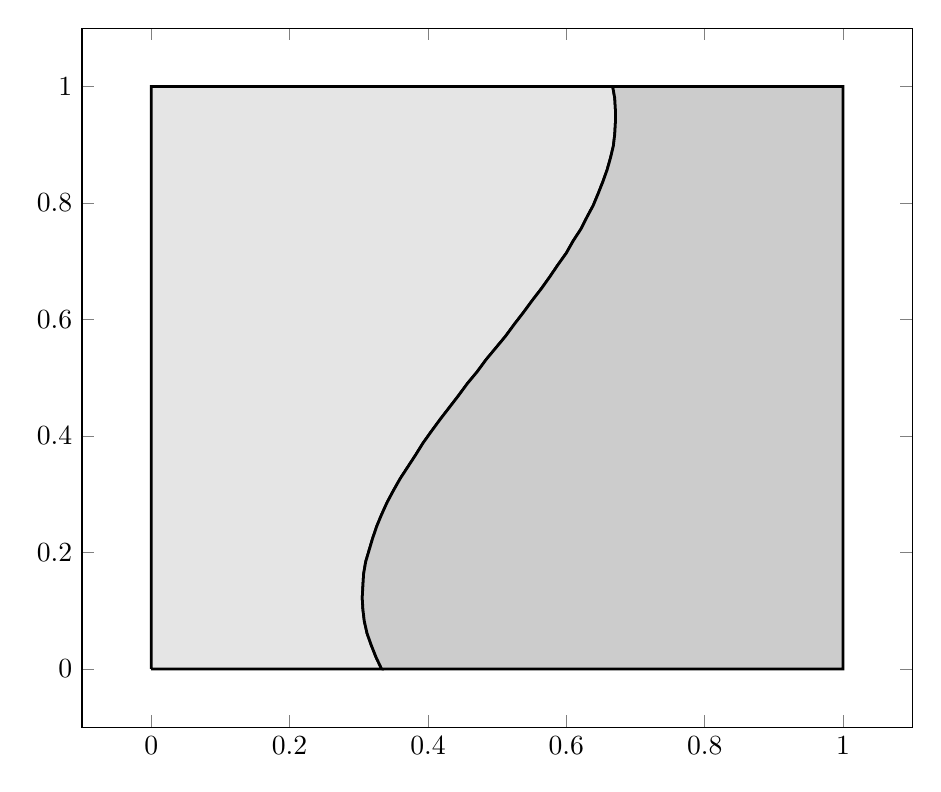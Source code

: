 \begin{tikzpicture}%
\begin{axis}[width=1\textwidth]%
\addplot[fill=gray!20,line width=1pt] coordinates {%
(0.0,0.0)%
(0.0,0.02)%
(0.0,0.041)%
(0.0,0.061)%
(0.0,0.082)%
(0.0,0.102)%
(0.0,0.122)%
(0.0,0.143)%
(0.0,0.163)%
(0.0,0.184)%
(0.0,0.204)%
(0.0,0.224)%
(0.0,0.245)%
(0.0,0.265)%
(0.0,0.286)%
(0.0,0.306)%
(0.0,0.327)%
(0.0,0.347)%
(0.0,0.367)%
(0.0,0.388)%
(0.0,0.408)%
(0.0,0.429)%
(0.0,0.449)%
(0.0,0.469)%
(0.0,0.49)%
(0.0,0.51)%
(0.0,0.531)%
(0.0,0.551)%
(0.0,0.571)%
(0.0,0.592)%
(0.0,0.612)%
(0.0,0.633)%
(0.0,0.653)%
(0.0,0.673)%
(0.0,0.694)%
(0.0,0.714)%
(0.0,0.735)%
(0.0,0.755)%
(0.0,0.776)%
(0.0,0.796)%
(0.0,0.816)%
(0.0,0.837)%
(0.0,0.857)%
(0.0,0.878)%
(0.0,0.898)%
(0.0,0.918)%
(0.0,0.939)%
(0.0,0.959)%
(0.0,0.98)%
(0.0,1.0)%
(0.0,1.0)%
(0.01,1.0)%
(0.02,1.0)%
(0.031,1.0)%
(0.041,1.0)%
(0.051,1.0)%
(0.062,1.0)%
(0.072,1.0)%
(0.082,1.0)%
(0.093,1.0)%
(0.103,1.0)%
(0.114,1.0)%
(0.125,1.0)%
(0.136,1.0)%
(0.147,1.0)%
(0.158,1.0)%
(0.169,1.0)%
(0.18,1.0)%
(0.192,1.0)%
(0.204,1.0)%
(0.215,1.0)%
(0.227,1.0)%
(0.24,1.0)%
(0.252,1.0)%
(0.264,1.0)%
(0.277,1.0)%
(0.29,1.0)%
(0.303,1.0)%
(0.317,1.0)%
(0.33,1.0)%
(0.344,1.0)%
(0.359,1.0)%
(0.373,1.0)%
(0.388,1.0)%
(0.403,1.0)%
(0.418,1.0)%
(0.433,1.0)%
(0.449,1.0)%
(0.465,1.0)%
(0.482,1.0)%
(0.499,1.0)%
(0.516,1.0)%
(0.534,1.0)%
(0.551,1.0)%
(0.57,1.0)%
(0.588,1.0)%
(0.607,1.0)%
(0.627,1.0)%
(0.646,1.0)%
(0.667,1.0)%
(0.667,1.0)%
(0.67,0.98)%
(0.671,0.959)%
(0.671,0.939)%
(0.67,0.918)%
(0.668,0.898)%
(0.664,0.878)%
(0.659,0.857)%
(0.653,0.837)%
(0.646,0.816)%
(0.639,0.796)%
(0.63,0.776)%
(0.621,0.755)%
(0.61,0.735)%
(0.6,0.714)%
(0.588,0.694)%
(0.576,0.673)%
(0.564,0.653)%
(0.551,0.633)%
(0.538,0.612)%
(0.525,0.592)%
(0.512,0.571)%
(0.498,0.551)%
(0.484,0.531)%
(0.471,0.51)%
(0.457,0.49)%
(0.444,0.469)%
(0.431,0.449)%
(0.418,0.429)%
(0.405,0.408)%
(0.393,0.388)%
(0.382,0.367)%
(0.371,0.347)%
(0.36,0.327)%
(0.35,0.306)%
(0.341,0.286)%
(0.333,0.265)%
(0.326,0.245)%
(0.32,0.224)%
(0.315,0.204)%
(0.31,0.184)%
(0.307,0.163)%
(0.306,0.143)%
(0.305,0.122)%
(0.306,0.102)%
(0.308,0.082)%
(0.312,0.061)%
(0.318,0.041)%
(0.325,0.02)%
(0.333,0.0)%
(0.333,0.0)%
(0.327,0.0)%
(0.32,0.0)%
(0.313,0.0)%
(0.306,0.0)%
(0.299,0.0)%
(0.293,0.0)%
(0.286,0.0)%
(0.279,0.0)%
(0.272,0.0)%
(0.265,0.0)%
(0.259,0.0)%
(0.252,0.0)%
(0.245,0.0)%
(0.238,0.0)%
(0.231,0.0)%
(0.224,0.0)%
(0.218,0.0)%
(0.211,0.0)%
(0.204,0.0)%
(0.197,0.0)%
(0.19,0.0)%
(0.184,0.0)%
(0.177,0.0)%
(0.17,0.0)%
(0.163,0.0)%
(0.156,0.0)%
(0.15,0.0)%
(0.143,0.0)%
(0.136,0.0)%
(0.129,0.0)%
(0.122,0.0)%
(0.116,0.0)%
(0.109,0.0)%
(0.102,0.0)%
(0.095,0.0)%
(0.088,0.0)%
(0.082,0.0)%
(0.075,0.0)%
(0.068,0.0)%
(0.061,0.0)%
(0.054,0.0)%
(0.048,0.0)%
(0.041,0.0)%
(0.034,0.0)%
(0.027,0.0)%
(0.02,0.0)%
(0.014,0.0)%
(0.007,0.0)%
(0.0,0.0)%
};%
%
%
\addplot[fill=gray!40,line width=1pt] coordinates {%
(0.333,0.0)%
(0.325,0.02)%
(0.318,0.041)%
(0.312,0.061)%
(0.308,0.082)%
(0.306,0.102)%
(0.305,0.122)%
(0.306,0.143)%
(0.307,0.163)%
(0.31,0.184)%
(0.315,0.204)%
(0.32,0.224)%
(0.326,0.245)%
(0.333,0.265)%
(0.341,0.286)%
(0.35,0.306)%
(0.36,0.327)%
(0.371,0.347)%
(0.382,0.367)%
(0.393,0.388)%
(0.405,0.408)%
(0.418,0.429)%
(0.431,0.449)%
(0.444,0.469)%
(0.457,0.49)%
(0.471,0.51)%
(0.484,0.531)%
(0.498,0.551)%
(0.512,0.571)%
(0.525,0.592)%
(0.538,0.612)%
(0.551,0.633)%
(0.564,0.653)%
(0.576,0.673)%
(0.588,0.694)%
(0.6,0.714)%
(0.61,0.735)%
(0.621,0.755)%
(0.63,0.776)%
(0.639,0.796)%
(0.646,0.816)%
(0.653,0.837)%
(0.659,0.857)%
(0.664,0.878)%
(0.668,0.898)%
(0.67,0.918)%
(0.671,0.939)%
(0.671,0.959)%
(0.67,0.98)%
(0.667,1.0)%
(0.667,1.0)%
(0.673,1.0)%
(0.68,1.0)%
(0.687,1.0)%
(0.694,1.0)%
(0.701,1.0)%
(0.707,1.0)%
(0.714,1.0)%
(0.721,1.0)%
(0.728,1.0)%
(0.735,1.0)%
(0.741,1.0)%
(0.748,1.0)%
(0.755,1.0)%
(0.762,1.0)%
(0.769,1.0)%
(0.776,1.0)%
(0.782,1.0)%
(0.789,1.0)%
(0.796,1.0)%
(0.803,1.0)%
(0.81,1.0)%
(0.816,1.0)%
(0.823,1.0)%
(0.83,1.0)%
(0.837,1.0)%
(0.844,1.0)%
(0.85,1.0)%
(0.857,1.0)%
(0.864,1.0)%
(0.871,1.0)%
(0.878,1.0)%
(0.884,1.0)%
(0.891,1.0)%
(0.898,1.0)%
(0.905,1.0)%
(0.912,1.0)%
(0.918,1.0)%
(0.925,1.0)%
(0.932,1.0)%
(0.939,1.0)%
(0.946,1.0)%
(0.952,1.0)%
(0.959,1.0)%
(0.966,1.0)%
(0.973,1.0)%
(0.98,1.0)%
(0.986,1.0)%
(0.993,1.0)%
(1.0,1.0)%
(1.0,1.0)%
(1.0,0.98)%
(1.0,0.959)%
(1.0,0.939)%
(1.0,0.918)%
(1.0,0.898)%
(1.0,0.878)%
(1.0,0.857)%
(1.0,0.837)%
(1.0,0.816)%
(1.0,0.796)%
(1.0,0.776)%
(1.0,0.755)%
(1.0,0.735)%
(1.0,0.714)%
(1.0,0.694)%
(1.0,0.673)%
(1.0,0.653)%
(1.0,0.633)%
(1.0,0.612)%
(1.0,0.592)%
(1.0,0.571)%
(1.0,0.551)%
(1.0,0.531)%
(1.0,0.51)%
(1.0,0.49)%
(1.0,0.469)%
(1.0,0.449)%
(1.0,0.429)%
(1.0,0.408)%
(1.0,0.388)%
(1.0,0.367)%
(1.0,0.347)%
(1.0,0.327)%
(1.0,0.306)%
(1.0,0.286)%
(1.0,0.265)%
(1.0,0.245)%
(1.0,0.224)%
(1.0,0.204)%
(1.0,0.184)%
(1.0,0.163)%
(1.0,0.143)%
(1.0,0.122)%
(1.0,0.102)%
(1.0,0.082)%
(1.0,0.061)%
(1.0,0.041)%
(1.0,0.02)%
(1.0,0.0)%
(1.0,0.0)%
(0.99,0.0)%
(0.98,0.0)%
(0.969,0.0)%
(0.959,0.0)%
(0.949,0.0)%
(0.938,0.0)%
(0.928,0.0)%
(0.918,0.0)%
(0.907,0.0)%
(0.897,0.0)%
(0.886,0.0)%
(0.875,0.0)%
(0.864,0.0)%
(0.853,0.0)%
(0.842,0.0)%
(0.831,0.0)%
(0.82,0.0)%
(0.808,0.0)%
(0.796,0.0)%
(0.785,0.0)%
(0.773,0.0)%
(0.76,0.0)%
(0.748,0.0)%
(0.736,0.0)%
(0.723,0.0)%
(0.71,0.0)%
(0.697,0.0)%
(0.683,0.0)%
(0.67,0.0)%
(0.656,0.0)%
(0.641,0.0)%
(0.627,0.0)%
(0.612,0.0)%
(0.597,0.0)%
(0.582,0.0)%
(0.567,0.0)%
(0.551,0.0)%
(0.535,0.0)%
(0.518,0.0)%
(0.501,0.0)%
(0.484,0.0)%
(0.466,0.0)%
(0.449,0.0)%
(0.43,0.0)%
(0.412,0.0)%
(0.393,0.0)%
(0.373,0.0)%
(0.354,0.0)%
(0.333,0.0)%
};%
%
%
\end{axis}%
\end{tikzpicture}%
